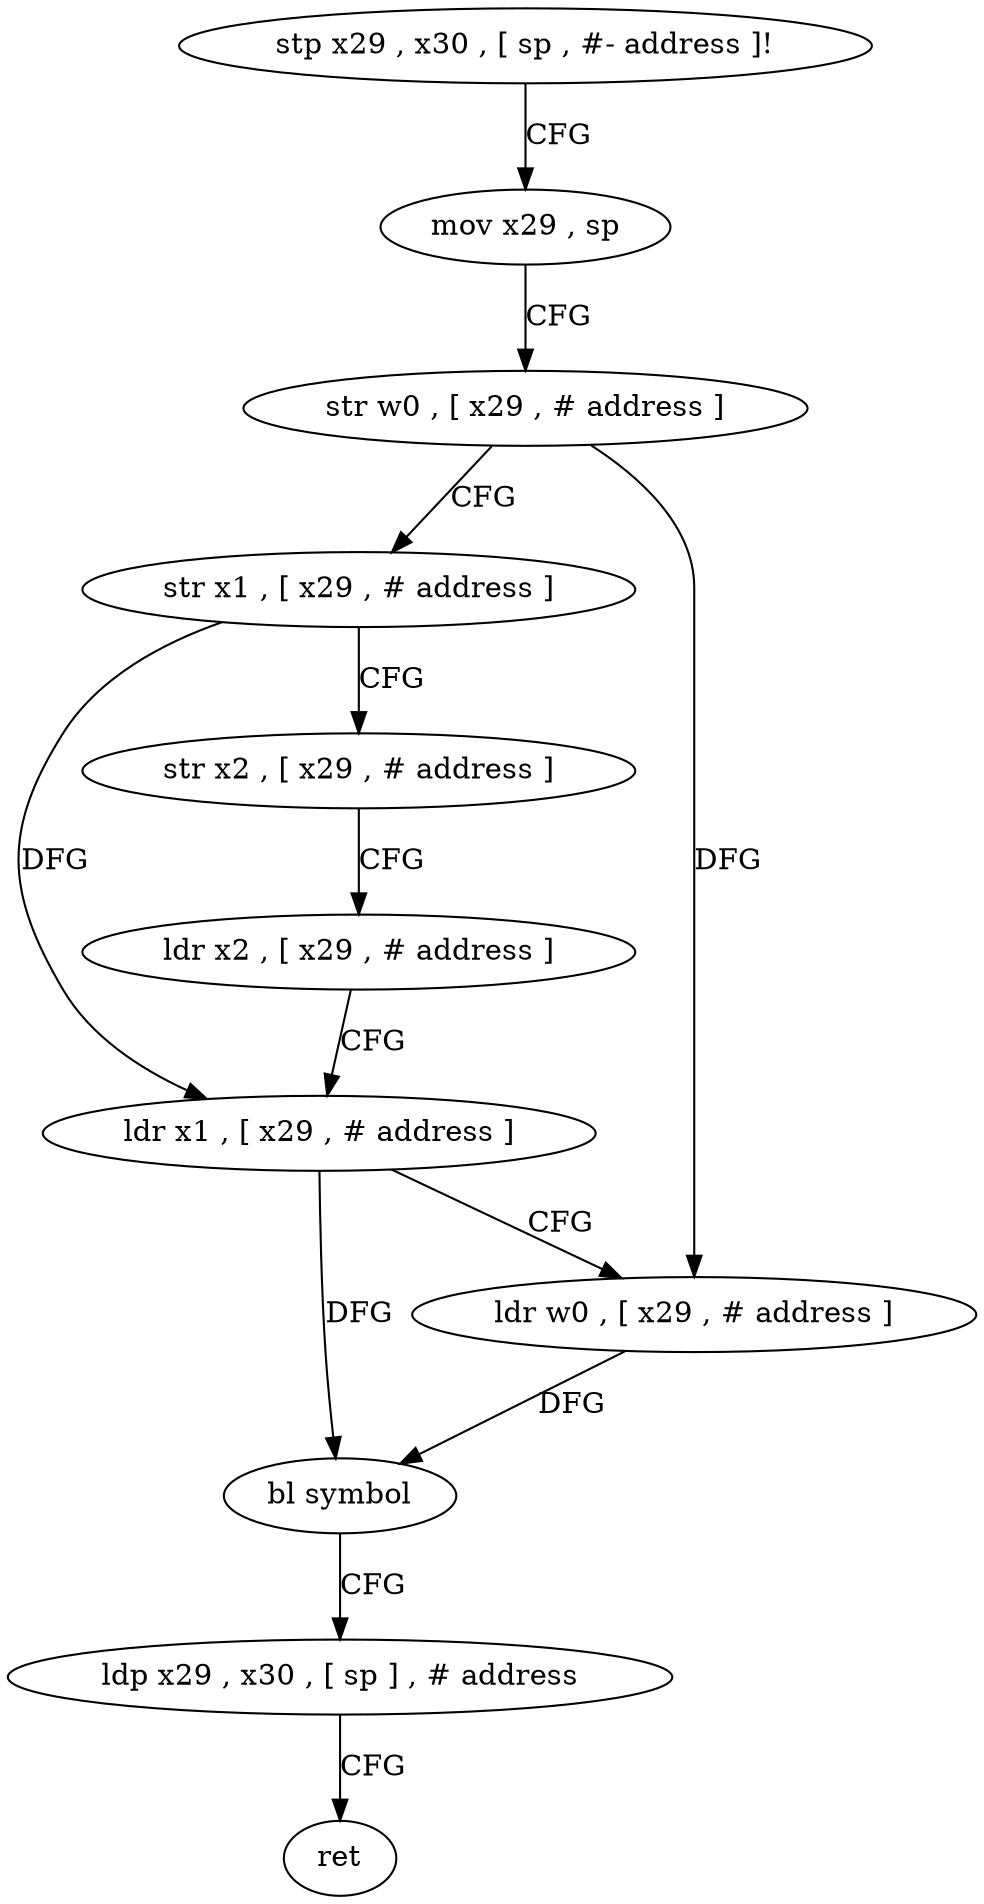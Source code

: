 digraph "func" {
"4261708" [label = "stp x29 , x30 , [ sp , #- address ]!" ]
"4261712" [label = "mov x29 , sp" ]
"4261716" [label = "str w0 , [ x29 , # address ]" ]
"4261720" [label = "str x1 , [ x29 , # address ]" ]
"4261724" [label = "str x2 , [ x29 , # address ]" ]
"4261728" [label = "ldr x2 , [ x29 , # address ]" ]
"4261732" [label = "ldr x1 , [ x29 , # address ]" ]
"4261736" [label = "ldr w0 , [ x29 , # address ]" ]
"4261740" [label = "bl symbol" ]
"4261744" [label = "ldp x29 , x30 , [ sp ] , # address" ]
"4261748" [label = "ret" ]
"4261708" -> "4261712" [ label = "CFG" ]
"4261712" -> "4261716" [ label = "CFG" ]
"4261716" -> "4261720" [ label = "CFG" ]
"4261716" -> "4261736" [ label = "DFG" ]
"4261720" -> "4261724" [ label = "CFG" ]
"4261720" -> "4261732" [ label = "DFG" ]
"4261724" -> "4261728" [ label = "CFG" ]
"4261728" -> "4261732" [ label = "CFG" ]
"4261732" -> "4261736" [ label = "CFG" ]
"4261732" -> "4261740" [ label = "DFG" ]
"4261736" -> "4261740" [ label = "DFG" ]
"4261740" -> "4261744" [ label = "CFG" ]
"4261744" -> "4261748" [ label = "CFG" ]
}
